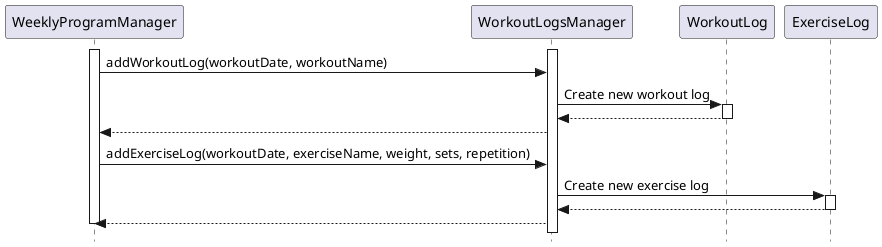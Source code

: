 @startuml
skinparam classAttributeIconSize 0
skinparam style strictuml

participant WeeklyProgramManager
participant WorkoutLogsManager
participant WorkoutLog
participant ExerciseLog

activate WeeklyProgramManager
activate WorkoutLogsManager

WeeklyProgramManager -> WorkoutLogsManager:addWorkoutLog(workoutDate, workoutName)
WorkoutLogsManager -> WorkoutLog: Create new workout log
activate WorkoutLog
return
WorkoutLogsManager --> WeeklyProgramManager

WeeklyProgramManager -> WorkoutLogsManager:addExerciseLog(workoutDate, exerciseName, weight, sets, repetition)
WorkoutLogsManager -> ExerciseLog: Create new exercise log
activate ExerciseLog
return

WorkoutLogsManager --> WeeklyProgramManager
deactivate WeeklyProgramManager
@enduml
